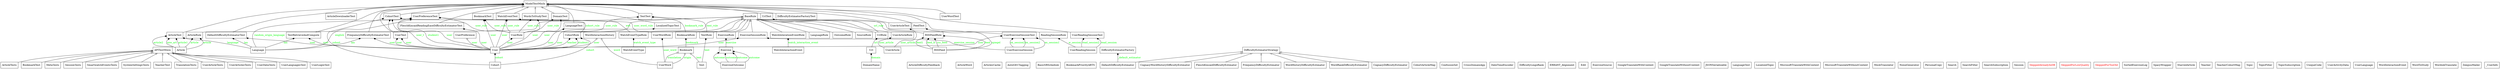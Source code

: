 digraph "classes" {
rankdir=BT
charset="utf-8"
"zeeguu.api.test.api_test_mixin.APITestMixin" [color="black", fontcolor="black", label=<APITestMixin>, shape="record", style="solid"];
"zeeguu.core.model.article.Article" [color="black", fontcolor="black", label=<Article>, shape="record", style="solid"];
"zeeguu.core.model.article_difficulty_feedback.ArticleDifficultyFeedback" [color="black", fontcolor="black", label=<ArticleDifficultyFeedback>, shape="record", style="solid"];
"zeeguu.core.test.test_lingorank_service.ArticleDownloaderTest" [color="black", fontcolor="black", label=<ArticleDownloaderTest>, shape="record", style="solid"];
"zeeguu.core.test.rules.article_rule.ArticleRule" [color="black", fontcolor="black", label=<ArticleRule>, shape="record", style="solid"];
"zeeguu.core.test.test_article.ArticleTest" [color="black", fontcolor="black", label=<ArticleTest>, shape="record", style="solid"];
"zeeguu.api.test.test_article.ArticleTests" [color="black", fontcolor="black", label=<ArticleTests>, shape="record", style="solid"];
"zeeguu.core.model.article_word.ArticleWord" [color="black", fontcolor="black", label=<ArticleWord>, shape="record", style="solid"];
"zeeguu.core.model.articles_cache.ArticlesCache" [color="black", fontcolor="black", label=<ArticlesCache>, shape="record", style="solid"];
"zeeguu.core.nlp_pipeline.automatic_gec_tagging.AutoGECTagging" [color="black", fontcolor="black", label=<AutoGECTagging>, shape="record", style="solid"];
"zeeguu.core.test.rules.base_rule.BaseRule" [color="black", fontcolor="black", label=<BaseRule>, shape="record", style="solid"];
"zeeguu.core.word_scheduling.basicSR.basicSR.BasicSRSchedule" [color="black", fontcolor="black", label=<BasicSRSchedule>, shape="record", style="solid"];
"zeeguu.core.model.bookmark.Bookmark" [color="black", fontcolor="black", label=<Bookmark>, shape="record", style="solid"];
"zeeguu.core.model.bookmark_priority_arts.BookmarkPriorityARTS" [color="black", fontcolor="black", label=<BookmarkPriorityARTS>, shape="record", style="solid"];
"zeeguu.core.test.rules.bookmark_rule.BookmarkRule" [color="black", fontcolor="black", label=<BookmarkRule>, shape="record", style="solid"];
"zeeguu.api.test.test_bookmark.BookmarkTest" [color="black", fontcolor="black", label=<BookmarkTest>, shape="record", style="solid"];
"zeeguu.core.test.test_bookmark.BookmarkTest" [color="black", fontcolor="black", label=<BookmarkTest>, shape="record", style="solid"];
"zeeguu.core.language.strategies.cognacy_difficulty_estimator.CognacyDifficultyEstimator" [color="black", fontcolor="black", label=<CognacyDifficultyEstimator>, shape="record", style="solid"];
"zeeguu.core.language.strategies.cognacy_wh_difficulty_estimator.CognacyWordHistoryDifficultyEstimator" [color="black", fontcolor="black", label=<CognacyWordHistoryDifficultyEstimator>, shape="record", style="solid"];
"zeeguu.core.model.cohort.Cohort" [color="black", fontcolor="black", label=<Cohort>, shape="record", style="solid"];
"zeeguu.core.model.cohort_article_map.CohortArticleMap" [color="black", fontcolor="black", label=<CohortArticleMap>, shape="record", style="solid"];
"zeeguu.core.test.rules.cohort_rule.CohortRule" [color="black", fontcolor="black", label=<CohortRule>, shape="record", style="solid"];
"zeeguu.core.test.test_cohort.CohortTest" [color="black", fontcolor="black", label=<CohortTest>, shape="record", style="solid"];
"zeeguu.core.nlp_pipeline.confusion_set.ConfusionSet" [color="black", fontcolor="black", label=<ConfusionSet>, shape="record", style="solid"];
"zeeguu.api.cross_domain_app.CrossDomainApp" [color="black", fontcolor="black", label=<CrossDomainApp>, shape="record", style="solid"];
"zeeguu.api.api.utils.json_result.DateTimeEncoder" [color="black", fontcolor="black", label=<DateTimeEncoder>, shape="record", style="solid"];
"zeeguu.core.language.strategies.default_difficulty_estimator.DefaultDifficultyEstimator" [color="black", fontcolor="black", label=<DefaultDifficultyEstimator>, shape="record", style="solid"];
"zeeguu.core.test.tests_difficulty_estimator_strategies.test_default_difficulty_estimator.DefaultDifficultyEstimatorTest" [color="black", fontcolor="black", label=<DefaultDifficultyEstimatorTest>, shape="record", style="solid"];
"zeeguu.core.language.difficulty_estimator_factory.DifficultyEstimatorFactory" [color="black", fontcolor="black", label=<DifficultyEstimatorFactory>, shape="record", style="solid"];
"zeeguu.core.test.test_difficulty_estimator_factory.DifficultyEstimatorFactoryTest" [color="black", fontcolor="black", label=<DifficultyEstimatorFactoryTest>, shape="record", style="solid"];
"zeeguu.core.language.difficulty_estimator_strategy.DifficultyEstimatorStrategy" [color="black", fontcolor="black", label=<DifficultyEstimatorStrategy>, shape="record", style="solid"];
"zeeguu.core.model.difficulty_lingo_rank.DifficultyLingoRank" [color="black", fontcolor="black", label=<DifficultyLingoRank>, shape="record", style="solid"];
"zeeguu.core.model.domain_name.DomainName" [color="black", fontcolor="black", label=<DomainName>, shape="record", style="solid"];
"zeeguu.core.test.test_domain.DomainTest" [color="black", fontcolor="black", label=<DomainTest>, shape="record", style="solid"];
"zeeguu.core.nlp_pipeline.alignment_errant.ERRANT_Alignment" [color="black", fontcolor="black", label=<ERRANT_Alignment>, shape="record", style="solid"];
"zeeguu.core.nlp_pipeline.edit_errant.Edit" [color="black", fontcolor="black", label=<Edit>, shape="record", style="solid"];
"zeeguu.core.model.exercise.Exercise" [color="black", fontcolor="black", label=<Exercise>, shape="record", style="solid"];
"zeeguu.core.model.exercise_outcome.ExerciseOutcome" [color="black", fontcolor="black", label=<ExerciseOutcome>, shape="record", style="solid"];
"zeeguu.core.test.rules.exercise_rule.ExerciseRule" [color="black", fontcolor="black", label=<ExerciseRule>, shape="record", style="solid"];
"zeeguu.core.test.rules.user_exercise_session_rule.ExerciseSessionRule" [color="black", fontcolor="black", label=<ExerciseSessionRule>, shape="record", style="solid"];
"zeeguu.core.model.exercise_source.ExerciseSource" [color="black", fontcolor="black", label=<ExerciseSource>, shape="record", style="solid"];
"zeeguu.core.test.test_feed.FeedTest" [color="black", fontcolor="black", label=<FeedTest>, shape="record", style="solid"];
"zeeguu.core.language.strategies.flesch_kincaid_difficulty_estimator.FleschKincaidDifficultyEstimator" [color="black", fontcolor="black", label=<FleschKincaidDifficultyEstimator>, shape="record", style="solid"];
"zeeguu.core.test.tests_difficulty_estimator_strategies.test_flesch_kincaid_difficulty_estimator.FleschKincaidReadingEaseDifficultyEstimatorTest" [color="black", fontcolor="black", label=<FleschKincaidReadingEaseDifficultyEstimatorTest>, shape="record", style="solid"];
"zeeguu.core.language.strategies.frequency_difficulty_estimator.FrequencyDifficultyEstimator" [color="black", fontcolor="black", label=<FrequencyDifficultyEstimator>, shape="record", style="solid"];
"zeeguu.core.test.tests_difficulty_estimator_strategies.test_frequency_difficulty_estimator.FrequencyDifficultyEstimatorTest" [color="black", fontcolor="black", label=<FrequencyDifficultyEstimatorTest>, shape="record", style="solid"];
"zeeguu.api.api.translator.GoogleTranslateWithContext" [color="black", fontcolor="black", label=<GoogleTranslateWithContext>, shape="record", style="solid"];
"zeeguu.api.api.translator.GoogleTranslateWithoutContext" [color="black", fontcolor="black", label=<GoogleTranslateWithoutContext>, shape="record", style="solid"];
"zeeguu.core.util.encoding.JSONSerializable" [color="black", fontcolor="black", label=<JSONSerializable>, shape="record", style="solid"];
"zeeguu.core.model.language.Language" [color="black", fontcolor="black", label=<Language>, shape="record", style="solid"];
"zeeguu.core.test.rules.language_rule.LanguageRule" [color="black", fontcolor="black", label=<LanguageRule>, shape="record", style="solid"];
"zeeguu.core.test.test_language.LanguageTest" [color="black", fontcolor="black", label=<LanguageTest>, shape="record", style="solid"];
"zeeguu.core.test.test_logging.LanguageTest" [color="black", fontcolor="black", label=<LanguageTest>, shape="record", style="solid"];
"zeeguu.core.model.localized_topic.LocalizedTopic" [color="black", fontcolor="black", label=<LocalizedTopic>, shape="record", style="solid"];
"zeeguu.core.test.test_localized_topic.LocalizedTopicTest" [color="black", fontcolor="black", label=<LocalizedTopicTest>, shape="record", style="solid"];
"zeeguu.api.test.test_architectural_conventions.MetaTests" [color="black", fontcolor="black", label=<MetaTests>, shape="record", style="solid"];
"zeeguu.api.api.translator.MicrosoftTranslateWithContext" [color="black", fontcolor="black", label=<MicrosoftTranslateWithContext>, shape="record", style="solid"];
"zeeguu.api.api.translator.MicrosoftTranslateWithoutContext" [color="black", fontcolor="black", label=<MicrosoftTranslateWithoutContext>, shape="record", style="solid"];
"zeeguu.api.test.mocks.mock_translator.MockTranslator" [color="black", fontcolor="black", label=<MockTranslator>, shape="record", style="solid"];
"zeeguu.core.test.model_test_mixin.ModelTestMixIn" [color="black", fontcolor="black", label=<ModelTestMixIn>, shape="record", style="solid"];
"zeeguu.core.nlp_pipeline.confusion_generator.NoiseGenerator" [color="black", fontcolor="black", label=<NoiseGenerator>, shape="record", style="solid"];
"zeeguu.core.test.rules.outcome_rule.OutcomeRule" [color="black", fontcolor="black", label=<OutcomeRule>, shape="record", style="solid"];
"zeeguu.core.model.personal_copy.PersonalCopy" [color="black", fontcolor="black", label=<PersonalCopy>, shape="record", style="solid"];
"zeeguu.core.model.feed.RSSFeed" [color="black", fontcolor="black", label=<RSSFeed>, shape="record", style="solid"];
"zeeguu.core.test.rules.rss_feed_rule.RSSFeedRule" [color="black", fontcolor="black", label=<RSSFeedRule>, shape="record", style="solid"];
"zeeguu.core.test.rules.user_reading_session_rule.ReadingSessionRule" [color="black", fontcolor="black", label=<ReadingSessionRule>, shape="record", style="solid"];
"zeeguu.core.model.search.Search" [color="black", fontcolor="black", label=<Search>, shape="record", style="solid"];
"zeeguu.core.model.search_filter.SearchFilter" [color="black", fontcolor="black", label=<SearchFilter>, shape="record", style="solid"];
"zeeguu.core.model.search_subscription.SearchSubscription" [color="black", fontcolor="black", label=<SearchSubscription>, shape="record", style="solid"];
"zeeguu.core.model.session.Session" [color="black", fontcolor="black", label=<Session>, shape="record", style="solid"];
"zeeguu.api.test.test_session.SessionTests" [color="black", fontcolor="black", label=<SessionTests>, shape="record", style="solid"];
"zeeguu.core.content_retriever.article_downloader.SkippedAlreadyInDB" [color="black", fontcolor="red", label=<SkippedAlreadyInDB>, shape="record", style="solid"];
"zeeguu.core.content_retriever.article_downloader.SkippedForLowQuality" [color="black", fontcolor="red", label=<SkippedForLowQuality>, shape="record", style="solid"];
"zeeguu.core.content_retriever.article_downloader.SkippedForTooOld" [color="black", fontcolor="red", label=<SkippedForTooOld>, shape="record", style="solid"];
"zeeguu.api.test.test_smartwatch_events.SmartwatchEventsTests" [color="black", fontcolor="black", label=<SmartwatchEventsTests>, shape="record", style="solid"];
"zeeguu.core.model.sorted_exercise_log.SortedExerciseLog" [color="black", fontcolor="black", label=<SortedExerciseLog>, shape="record", style="solid"];
"zeeguu.core.test.rules.source_rule.SourceRule" [color="black", fontcolor="black", label=<SourceRule>, shape="record", style="solid"];
"zeeguu.core.nlp_pipeline.spacy_wrapper.SpacyWrapper" [color="black", fontcolor="black", label=<SpacyWrapper>, shape="record", style="solid"];
"zeeguu.core.model.starred_article.StarredArticle" [color="black", fontcolor="black", label=<StarredArticle>, shape="record", style="solid"];
"zeeguu.api.test.test_system_settings.SystemSettingsTests" [color="black", fontcolor="black", label=<SystemSettingsTests>, shape="record", style="solid"];
"zeeguu.core.model.teacher.Teacher" [color="black", fontcolor="black", label=<Teacher>, shape="record", style="solid"];
"zeeguu.core.model.teacher_cohort_map.TeacherCohortMap" [color="black", fontcolor="black", label=<TeacherCohortMap>, shape="record", style="solid"];
"zeeguu.api.test.test_teacher_dashboard.TeacherTest" [color="black", fontcolor="black", label=<TeacherTest>, shape="record", style="solid"];
"zeeguu.core.test.test_retrieve_and_compute.TestRetrieveAndCompute" [color="black", fontcolor="black", label=<TestRetrieveAndCompute>, shape="record", style="solid"];
"zeeguu.core.model.text.Text" [color="black", fontcolor="black", label=<Text>, shape="record", style="solid"];
"zeeguu.core.test.rules.text_rule.TextRule" [color="black", fontcolor="black", label=<TextRule>, shape="record", style="solid"];
"zeeguu.core.test.test_text.TextTest" [color="black", fontcolor="black", label=<TextTest>, shape="record", style="solid"];
"zeeguu.core.model.topic.Topic" [color="black", fontcolor="black", label=<Topic>, shape="record", style="solid"];
"zeeguu.core.model.topic_filter.TopicFilter" [color="black", fontcolor="black", label=<TopicFilter>, shape="record", style="solid"];
"zeeguu.core.model.topic_subscription.TopicSubscription" [color="black", fontcolor="black", label=<TopicSubscription>, shape="record", style="solid"];
"zeeguu.api.test.test_translations.TranslationTests" [color="black", fontcolor="black", label=<TranslationTests>, shape="record", style="solid"];
"zeeguu.core.model.unique_code.UniqueCode" [color="black", fontcolor="black", label=<UniqueCode>, shape="record", style="solid"];
"zeeguu.core.model.url.Url" [color="black", fontcolor="black", label=<Url>, shape="record", style="solid"];
"zeeguu.core.test.rules.url_rule.UrlRule" [color="black", fontcolor="black", label=<UrlRule>, shape="record", style="solid"];
"zeeguu.core.test.test_url.UrlTest" [color="black", fontcolor="black", label=<UrlTest>, shape="record", style="solid"];
"zeeguu.core.model.user.User" [color="black", fontcolor="black", label=<User>, shape="record", style="solid"];
"zeeguu.core.model.user_activitiy_data.UserActivityData" [color="black", fontcolor="black", label=<UserActivityData>, shape="record", style="solid"];
"zeeguu.core.model.user_article.UserArticle" [color="black", fontcolor="black", label=<UserArticle>, shape="record", style="solid"];
"zeeguu.core.test.rules.user_article_rule.UserArticleRule" [color="black", fontcolor="black", label=<UserArticleRule>, shape="record", style="solid"];
"zeeguu.core.test.test_user_article.UserArticleTest" [color="black", fontcolor="black", label=<UserArticleTest>, shape="record", style="solid"];
"zeeguu.api.test.test_user_article.UserArticleTests" [color="black", fontcolor="black", label=<UserArticleTests>, shape="record", style="solid"];
"zeeguu.api.test.test_user_articles.UserArticlesTests" [color="black", fontcolor="black", label=<UserArticlesTests>, shape="record", style="solid"];
"zeeguu.api.test.test_user_data.UserDataTests" [color="black", fontcolor="black", label=<UserDataTests>, shape="record", style="solid"];
"zeeguu.core.model.user_exercise_session.UserExerciseSession" [color="black", fontcolor="black", label=<UserExerciseSession>, shape="record", style="solid"];
"zeeguu.core.test.test_exercise_session.UserExerciseSessionTest" [color="black", fontcolor="black", label=<UserExerciseSessionTest>, shape="record", style="solid"];
"zeeguu.core.model.user_language.UserLanguage" [color="black", fontcolor="black", label=<UserLanguage>, shape="record", style="solid"];
"zeeguu.api.test.test_user_languages.UserLanguagesTest" [color="black", fontcolor="black", label=<UserLanguagesTest>, shape="record", style="solid"];
"zeeguu.api.test.test_user_login.UserLoginTest" [color="black", fontcolor="black", label=<UserLoginTest>, shape="record", style="solid"];
"zeeguu.core.model.user_preference.UserPreference" [color="black", fontcolor="black", label=<UserPreference>, shape="record", style="solid"];
"zeeguu.core.test.test_user_preferences.UserPreferenceTest" [color="black", fontcolor="black", label=<UserPreferenceTest>, shape="record", style="solid"];
"zeeguu.core.model.user_reading_session.UserReadingSession" [color="black", fontcolor="black", label=<UserReadingSession>, shape="record", style="solid"];
"zeeguu.core.test.test_reading_session.UserReadingSessionTest" [color="black", fontcolor="black", label=<UserReadingSessionTest>, shape="record", style="solid"];
"zeeguu.core.test.rules.user_rule.UserRule" [color="black", fontcolor="black", label=<UserRule>, shape="record", style="solid"];
"zeeguu.core.test.test_user.UserTest" [color="black", fontcolor="black", label=<UserTest>, shape="record", style="solid"];
"zeeguu.core.model.user_word.UserWord" [color="black", fontcolor="black", label=<UserWord>, shape="record", style="solid"];
"zeeguu.core.test.rules.user_word_rule.UserWordRule" [color="black", fontcolor="black", label=<UserWordRule>, shape="record", style="solid"];
"zeeguu.core.test.test_user_word.UserWordTest" [color="black", fontcolor="black", label=<UserWordTest>, shape="record", style="solid"];
"zeeguu.core.test.test_watch_event.WatchEventTest" [color="black", fontcolor="black", label=<WatchEventTest>, shape="record", style="solid"];
"zeeguu.core.model.smartwatch.watch_event_type.WatchEventType" [color="black", fontcolor="black", label=<WatchEventType>, shape="record", style="solid"];
"zeeguu.core.test.rules.watch_event_type_rule.WatchEventTypeRule" [color="black", fontcolor="black", label=<WatchEventTypeRule>, shape="record", style="solid"];
"zeeguu.core.model.smartwatch.watch_interaction_event.WatchInteractionEvent" [color="black", fontcolor="black", label=<WatchInteractionEvent>, shape="record", style="solid"];
"zeeguu.core.test.rules.watch_interaction_event_rule.WatchInterationEventRule" [color="black", fontcolor="black", label=<WatchInterationEventRule>, shape="record", style="solid"];
"zeeguu.core.language.strategies.word_history_difficulty_estimator.WordHistoryDifficultyEstimator" [color="black", fontcolor="black", label=<WordHistoryDifficultyEstimator>, shape="record", style="solid"];
"zeeguu.core.model.word_knowledge.word_interaction_history.WordInteractionEvent" [color="black", fontcolor="black", label=<WordInteractionEvent>, shape="record", style="solid"];
"zeeguu.core.model.word_knowledge.word_interaction_history.WordInteractionHistory" [color="black", fontcolor="black", label=<WordInteractionHistory>, shape="record", style="solid"];
"zeeguu.core.language.strategies.word_rank_difficulty_estimator.WordRankDifficultyEstimator" [color="black", fontcolor="black", label=<WordRankDifficultyEstimator>, shape="record", style="solid"];
"zeeguu.core.model.word_to_study.WordToStudy" [color="black", fontcolor="black", label=<WordToStudy>, shape="record", style="solid"];
"zeeguu.api.api.translator.WordnikTranslate" [color="black", fontcolor="black", label=<WordnikTranslate>, shape="record", style="solid"];
"zeeguu.core.test.test_words_to_study.WordsToStudyTest" [color="black", fontcolor="black", label=<WordsToStudyTest>, shape="record", style="solid"];
"zeeguu.core.emailer.zeeguu_mailer.ZeeguuMailer" [color="black", fontcolor="black", label=<ZeeguuMailer>, shape="record", style="solid"];
"zeeguu.api.test.test_teacher_dashboard._UserInfo" [color="black", fontcolor="black", label=<_UserInfo>, shape="record", style="solid"];
"zeeguu.api.test.test_architectural_conventions.MetaTests" -> "zeeguu.api.test.api_test_mixin.APITestMixin" [arrowhead="empty", arrowtail="none"];
"zeeguu.api.test.test_article.ArticleTests" -> "zeeguu.api.test.api_test_mixin.APITestMixin" [arrowhead="empty", arrowtail="none"];
"zeeguu.api.test.test_bookmark.BookmarkTest" -> "zeeguu.api.test.api_test_mixin.APITestMixin" [arrowhead="empty", arrowtail="none"];
"zeeguu.api.test.test_session.SessionTests" -> "zeeguu.api.test.api_test_mixin.APITestMixin" [arrowhead="empty", arrowtail="none"];
"zeeguu.api.test.test_smartwatch_events.SmartwatchEventsTests" -> "zeeguu.api.test.api_test_mixin.APITestMixin" [arrowhead="empty", arrowtail="none"];
"zeeguu.api.test.test_system_settings.SystemSettingsTests" -> "zeeguu.api.test.api_test_mixin.APITestMixin" [arrowhead="empty", arrowtail="none"];
"zeeguu.api.test.test_teacher_dashboard.TeacherTest" -> "zeeguu.api.test.api_test_mixin.APITestMixin" [arrowhead="empty", arrowtail="none"];
"zeeguu.api.test.test_translations.TranslationTests" -> "zeeguu.api.test.api_test_mixin.APITestMixin" [arrowhead="empty", arrowtail="none"];
"zeeguu.api.test.test_user_article.UserArticleTests" -> "zeeguu.api.test.api_test_mixin.APITestMixin" [arrowhead="empty", arrowtail="none"];
"zeeguu.api.test.test_user_articles.UserArticlesTests" -> "zeeguu.api.test.api_test_mixin.APITestMixin" [arrowhead="empty", arrowtail="none"];
"zeeguu.api.test.test_user_data.UserDataTests" -> "zeeguu.api.test.api_test_mixin.APITestMixin" [arrowhead="empty", arrowtail="none"];
"zeeguu.api.test.test_user_languages.UserLanguagesTest" -> "zeeguu.api.test.api_test_mixin.APITestMixin" [arrowhead="empty", arrowtail="none"];
"zeeguu.api.test.test_user_login.UserLoginTest" -> "zeeguu.api.test.api_test_mixin.APITestMixin" [arrowhead="empty", arrowtail="none"];
"zeeguu.core.language.strategies.cognacy_difficulty_estimator.CognacyDifficultyEstimator" -> "zeeguu.core.language.difficulty_estimator_strategy.DifficultyEstimatorStrategy" [arrowhead="empty", arrowtail="none"];
"zeeguu.core.language.strategies.cognacy_wh_difficulty_estimator.CognacyWordHistoryDifficultyEstimator" -> "zeeguu.core.language.difficulty_estimator_strategy.DifficultyEstimatorStrategy" [arrowhead="empty", arrowtail="none"];
"zeeguu.core.language.strategies.default_difficulty_estimator.DefaultDifficultyEstimator" -> "zeeguu.core.language.difficulty_estimator_strategy.DifficultyEstimatorStrategy" [arrowhead="empty", arrowtail="none"];
"zeeguu.core.language.strategies.flesch_kincaid_difficulty_estimator.FleschKincaidDifficultyEstimator" -> "zeeguu.core.language.difficulty_estimator_strategy.DifficultyEstimatorStrategy" [arrowhead="empty", arrowtail="none"];
"zeeguu.core.language.strategies.frequency_difficulty_estimator.FrequencyDifficultyEstimator" -> "zeeguu.core.language.difficulty_estimator_strategy.DifficultyEstimatorStrategy" [arrowhead="empty", arrowtail="none"];
"zeeguu.core.language.strategies.word_history_difficulty_estimator.WordHistoryDifficultyEstimator" -> "zeeguu.core.language.difficulty_estimator_strategy.DifficultyEstimatorStrategy" [arrowhead="empty", arrowtail="none"];
"zeeguu.core.language.strategies.word_rank_difficulty_estimator.WordRankDifficultyEstimator" -> "zeeguu.core.language.difficulty_estimator_strategy.DifficultyEstimatorStrategy" [arrowhead="empty", arrowtail="none"];
"zeeguu.core.test.rules.article_rule.ArticleRule" -> "zeeguu.core.test.rules.base_rule.BaseRule" [arrowhead="empty", arrowtail="none"];
"zeeguu.core.test.rules.bookmark_rule.BookmarkRule" -> "zeeguu.core.test.rules.base_rule.BaseRule" [arrowhead="empty", arrowtail="none"];
"zeeguu.core.test.rules.cohort_rule.CohortRule" -> "zeeguu.core.test.rules.base_rule.BaseRule" [arrowhead="empty", arrowtail="none"];
"zeeguu.core.test.rules.exercise_rule.ExerciseRule" -> "zeeguu.core.test.rules.base_rule.BaseRule" [arrowhead="empty", arrowtail="none"];
"zeeguu.core.test.rules.language_rule.LanguageRule" -> "zeeguu.core.test.rules.base_rule.BaseRule" [arrowhead="empty", arrowtail="none"];
"zeeguu.core.test.rules.outcome_rule.OutcomeRule" -> "zeeguu.core.test.rules.base_rule.BaseRule" [arrowhead="empty", arrowtail="none"];
"zeeguu.core.test.rules.rss_feed_rule.RSSFeedRule" -> "zeeguu.core.test.rules.base_rule.BaseRule" [arrowhead="empty", arrowtail="none"];
"zeeguu.core.test.rules.source_rule.SourceRule" -> "zeeguu.core.test.rules.base_rule.BaseRule" [arrowhead="empty", arrowtail="none"];
"zeeguu.core.test.rules.text_rule.TextRule" -> "zeeguu.core.test.rules.base_rule.BaseRule" [arrowhead="empty", arrowtail="none"];
"zeeguu.core.test.rules.url_rule.UrlRule" -> "zeeguu.core.test.rules.base_rule.BaseRule" [arrowhead="empty", arrowtail="none"];
"zeeguu.core.test.rules.user_article_rule.UserArticleRule" -> "zeeguu.core.test.rules.base_rule.BaseRule" [arrowhead="empty", arrowtail="none"];
"zeeguu.core.test.rules.user_exercise_session_rule.ExerciseSessionRule" -> "zeeguu.core.test.rules.base_rule.BaseRule" [arrowhead="empty", arrowtail="none"];
"zeeguu.core.test.rules.user_reading_session_rule.ReadingSessionRule" -> "zeeguu.core.test.rules.base_rule.BaseRule" [arrowhead="empty", arrowtail="none"];
"zeeguu.core.test.rules.user_rule.UserRule" -> "zeeguu.core.test.rules.base_rule.BaseRule" [arrowhead="empty", arrowtail="none"];
"zeeguu.core.test.rules.user_word_rule.UserWordRule" -> "zeeguu.core.test.rules.base_rule.BaseRule" [arrowhead="empty", arrowtail="none"];
"zeeguu.core.test.rules.watch_event_type_rule.WatchEventTypeRule" -> "zeeguu.core.test.rules.base_rule.BaseRule" [arrowhead="empty", arrowtail="none"];
"zeeguu.core.test.rules.watch_interaction_event_rule.WatchInterationEventRule" -> "zeeguu.core.test.rules.base_rule.BaseRule" [arrowhead="empty", arrowtail="none"];
"zeeguu.core.test.test_article.ArticleTest" -> "zeeguu.core.test.model_test_mixin.ModelTestMixIn" [arrowhead="empty", arrowtail="none"];
"zeeguu.core.test.test_bookmark.BookmarkTest" -> "zeeguu.core.test.model_test_mixin.ModelTestMixIn" [arrowhead="empty", arrowtail="none"];
"zeeguu.core.test.test_cohort.CohortTest" -> "zeeguu.core.test.model_test_mixin.ModelTestMixIn" [arrowhead="empty", arrowtail="none"];
"zeeguu.core.test.test_difficulty_estimator_factory.DifficultyEstimatorFactoryTest" -> "zeeguu.core.test.model_test_mixin.ModelTestMixIn" [arrowhead="empty", arrowtail="none"];
"zeeguu.core.test.test_domain.DomainTest" -> "zeeguu.core.test.model_test_mixin.ModelTestMixIn" [arrowhead="empty", arrowtail="none"];
"zeeguu.core.test.test_exercise_session.UserExerciseSessionTest" -> "zeeguu.core.test.model_test_mixin.ModelTestMixIn" [arrowhead="empty", arrowtail="none"];
"zeeguu.core.test.test_feed.FeedTest" -> "zeeguu.core.test.model_test_mixin.ModelTestMixIn" [arrowhead="empty", arrowtail="none"];
"zeeguu.core.test.test_language.LanguageTest" -> "zeeguu.core.test.model_test_mixin.ModelTestMixIn" [arrowhead="empty", arrowtail="none"];
"zeeguu.core.test.test_lingorank_service.ArticleDownloaderTest" -> "zeeguu.core.test.model_test_mixin.ModelTestMixIn" [arrowhead="empty", arrowtail="none"];
"zeeguu.core.test.test_localized_topic.LocalizedTopicTest" -> "zeeguu.core.test.model_test_mixin.ModelTestMixIn" [arrowhead="empty", arrowtail="none"];
"zeeguu.core.test.test_reading_session.UserReadingSessionTest" -> "zeeguu.core.test.model_test_mixin.ModelTestMixIn" [arrowhead="empty", arrowtail="none"];
"zeeguu.core.test.test_retrieve_and_compute.TestRetrieveAndCompute" -> "zeeguu.core.test.model_test_mixin.ModelTestMixIn" [arrowhead="empty", arrowtail="none"];
"zeeguu.core.test.test_text.TextTest" -> "zeeguu.core.test.model_test_mixin.ModelTestMixIn" [arrowhead="empty", arrowtail="none"];
"zeeguu.core.test.test_url.UrlTest" -> "zeeguu.core.test.model_test_mixin.ModelTestMixIn" [arrowhead="empty", arrowtail="none"];
"zeeguu.core.test.test_user.UserTest" -> "zeeguu.core.test.model_test_mixin.ModelTestMixIn" [arrowhead="empty", arrowtail="none"];
"zeeguu.core.test.test_user_article.UserArticleTest" -> "zeeguu.core.test.model_test_mixin.ModelTestMixIn" [arrowhead="empty", arrowtail="none"];
"zeeguu.core.test.test_user_preferences.UserPreferenceTest" -> "zeeguu.core.test.model_test_mixin.ModelTestMixIn" [arrowhead="empty", arrowtail="none"];
"zeeguu.core.test.test_user_word.UserWordTest" -> "zeeguu.core.test.model_test_mixin.ModelTestMixIn" [arrowhead="empty", arrowtail="none"];
"zeeguu.core.test.test_watch_event.WatchEventTest" -> "zeeguu.core.test.model_test_mixin.ModelTestMixIn" [arrowhead="empty", arrowtail="none"];
"zeeguu.core.test.test_words_to_study.WordsToStudyTest" -> "zeeguu.core.test.model_test_mixin.ModelTestMixIn" [arrowhead="empty", arrowtail="none"];
"zeeguu.core.test.tests_difficulty_estimator_strategies.test_default_difficulty_estimator.DefaultDifficultyEstimatorTest" -> "zeeguu.core.test.model_test_mixin.ModelTestMixIn" [arrowhead="empty", arrowtail="none"];
"zeeguu.core.test.tests_difficulty_estimator_strategies.test_flesch_kincaid_difficulty_estimator.FleschKincaidReadingEaseDifficultyEstimatorTest" -> "zeeguu.core.test.model_test_mixin.ModelTestMixIn" [arrowhead="empty", arrowtail="none"];
"zeeguu.core.test.tests_difficulty_estimator_strategies.test_frequency_difficulty_estimator.FrequencyDifficultyEstimatorTest" -> "zeeguu.core.test.model_test_mixin.ModelTestMixIn" [arrowhead="empty", arrowtail="none"];
"zeeguu.core.language.strategies.default_difficulty_estimator.DefaultDifficultyEstimator" -> "zeeguu.core.language.difficulty_estimator_factory.DifficultyEstimatorFactory" [arrowhead="diamond", arrowtail="none", fontcolor="green", label="_default_estimator", style="solid"];
"zeeguu.core.model.article.Article" -> "zeeguu.core.test.rules.article_rule.ArticleRule" [arrowhead="diamond", arrowtail="none", fontcolor="green", label="article", style="solid"];
"zeeguu.core.model.article.Article" -> "zeeguu.core.test.rules.article_rule.ArticleRule" [arrowhead="diamond", arrowtail="none", fontcolor="green", label="article", style="solid"];
"zeeguu.core.model.article.Article" -> "zeeguu.core.test.test_article.ArticleTest" [arrowhead="diamond", arrowtail="none", fontcolor="green", label="article1", style="solid"];
"zeeguu.core.model.article.Article" -> "zeeguu.core.test.test_article.ArticleTest" [arrowhead="diamond", arrowtail="none", fontcolor="green", label="article2", style="solid"];
"zeeguu.core.model.article.Article" -> "zeeguu.core.test.test_article.ArticleTest" [arrowhead="diamond", arrowtail="none", fontcolor="green", label="new_art", style="solid"];
"zeeguu.core.model.bookmark.Bookmark" -> "zeeguu.core.test.rules.bookmark_rule.BookmarkRule" [arrowhead="diamond", arrowtail="none", fontcolor="green", label="bookmark", style="solid"];
"zeeguu.core.model.cohort.Cohort" -> "zeeguu.core.model.user.User" [arrowhead="diamond", arrowtail="none", fontcolor="green", label="cohort", style="solid"];
"zeeguu.core.model.cohort.Cohort" -> "zeeguu.core.test.rules.cohort_rule.CohortRule" [arrowhead="diamond", arrowtail="none", fontcolor="green", label="cohort", style="solid"];
"zeeguu.core.model.cohort.Cohort" -> "zeeguu.core.test.test_cohort.CohortTest" [arrowhead="diamond", arrowtail="none", fontcolor="green", label="cohort", style="solid"];
"zeeguu.core.model.domain_name.DomainName" -> "zeeguu.core.model.url.Url" [arrowhead="diamond", arrowtail="none", fontcolor="green", label="domain", style="solid"];
"zeeguu.core.model.exercise.Exercise" -> "zeeguu.core.test.rules.exercise_rule.ExerciseRule" [arrowhead="diamond", arrowtail="none", fontcolor="green", label="exercise", style="solid"];
"zeeguu.core.model.exercise_outcome.ExerciseOutcome" -> "zeeguu.core.model.exercise.Exercise" [arrowhead="diamond", arrowtail="none", fontcolor="green", label="outcome", style="solid"];
"zeeguu.core.model.exercise_outcome.ExerciseOutcome" -> "zeeguu.core.model.exercise.Exercise" [arrowhead="diamond", arrowtail="none", fontcolor="green", label="outcome", style="solid"];
"zeeguu.core.model.exercise_outcome.ExerciseOutcome" -> "zeeguu.core.model.exercise.Exercise" [arrowhead="diamond", arrowtail="none", fontcolor="green", label="outcome", style="solid"];
"zeeguu.core.model.exercise_outcome.ExerciseOutcome" -> "zeeguu.core.model.exercise.Exercise" [arrowhead="diamond", arrowtail="none", fontcolor="green", label="outcome", style="solid"];
"zeeguu.core.model.feed.RSSFeed" -> "zeeguu.core.test.rules.rss_feed_rule.RSSFeedRule" [arrowhead="diamond", arrowtail="none", fontcolor="green", label="rss_feed", style="solid"];
"zeeguu.core.model.feed.RSSFeed" -> "zeeguu.core.test.rules.rss_feed_rule.RSSFeedRule" [arrowhead="diamond", arrowtail="none", fontcolor="green", label="feed", style="solid"];
"zeeguu.core.model.feed.RSSFeed" -> "zeeguu.core.test.rules.rss_feed_rule.RSSFeedRule" [arrowhead="diamond", arrowtail="none", fontcolor="green", label="feed1", style="solid"];
"zeeguu.core.model.feed.RSSFeed" -> "zeeguu.core.test.rules.rss_feed_rule.RSSFeedRule" [arrowhead="diamond", arrowtail="none", fontcolor="green", label="feed_fr", style="solid"];
"zeeguu.core.model.feed.RSSFeed" -> "zeeguu.core.test.test_feed.FeedTest" [arrowhead="diamond", arrowtail="none", fontcolor="green", label="spiegel", style="solid"];
"zeeguu.core.model.language.Language" -> "zeeguu.core.test.test_article.ArticleTest" [arrowhead="diamond", arrowtail="none", fontcolor="green", label="language", style="solid"];
"zeeguu.core.model.language.Language" -> "zeeguu.core.test.test_retrieve_and_compute.TestRetrieveAndCompute" [arrowhead="diamond", arrowtail="none", fontcolor="green", label="lan", style="solid"];
"zeeguu.core.model.language.Language" -> "zeeguu.core.test.test_user_preferences.UserPreferenceTest" [arrowhead="diamond", arrowtail="none", fontcolor="green", label="random_origin_language", style="solid"];
"zeeguu.core.model.language.Language" -> "zeeguu.core.test.test_user_preferences.UserPreferenceTest" [arrowhead="diamond", arrowtail="none", fontcolor="green", label="english", style="solid"];
"zeeguu.core.model.language.Language" -> "zeeguu.core.test.tests_difficulty_estimator_strategies.test_default_difficulty_estimator.DefaultDifficultyEstimatorTest" [arrowhead="diamond", arrowtail="none", fontcolor="green", label="lan", style="solid"];
"zeeguu.core.model.language.Language" -> "zeeguu.core.test.tests_difficulty_estimator_strategies.test_frequency_difficulty_estimator.FrequencyDifficultyEstimatorTest" [arrowhead="diamond", arrowtail="none", fontcolor="green", label="lan", style="solid"];
"zeeguu.core.model.smartwatch.watch_event_type.WatchEventType" -> "zeeguu.core.test.rules.watch_event_type_rule.WatchEventTypeRule" [arrowhead="diamond", arrowtail="none", fontcolor="green", label="watch_event_type", style="solid"];
"zeeguu.core.model.smartwatch.watch_interaction_event.WatchInteractionEvent" -> "zeeguu.core.test.rules.watch_interaction_event_rule.WatchInterationEventRule" [arrowhead="diamond", arrowtail="none", fontcolor="green", label="watch_interaction_event", style="solid"];
"zeeguu.core.model.text.Text" -> "zeeguu.core.test.rules.text_rule.TextRule" [arrowhead="diamond", arrowtail="none", fontcolor="green", label="text", style="solid"];
"zeeguu.core.model.url.Url" -> "zeeguu.core.test.rules.url_rule.UrlRule" [arrowhead="diamond", arrowtail="none", fontcolor="green", label="url", style="solid"];
"zeeguu.core.model.user.User" -> "zeeguu.core.test.rules.cohort_rule.CohortRule" [arrowhead="diamond", arrowtail="none", fontcolor="green", label="teacher", style="solid"];
"zeeguu.core.model.user.User" -> "zeeguu.core.test.rules.cohort_rule.CohortRule" [arrowhead="diamond", arrowtail="none", fontcolor="green", label="student1", style="solid"];
"zeeguu.core.model.user.User" -> "zeeguu.core.test.rules.user_exercise_session_rule.ExerciseSessionRule" [arrowhead="diamond", arrowtail="none", fontcolor="green", label="user", style="solid"];
"zeeguu.core.model.user.User" -> "zeeguu.core.test.rules.user_rule.UserRule" [arrowhead="diamond", arrowtail="none", fontcolor="green", label="user", style="solid"];
"zeeguu.core.model.user.User" -> "zeeguu.core.test.test_bookmark.BookmarkTest" [arrowhead="diamond", arrowtail="none", fontcolor="green", label="user", style="solid"];
"zeeguu.core.model.user.User" -> "zeeguu.core.test.test_cohort.CohortTest" [arrowhead="diamond", arrowtail="none", fontcolor="green", label="user_t", style="solid"];
"zeeguu.core.model.user.User" -> "zeeguu.core.test.test_cohort.CohortTest" [arrowhead="diamond", arrowtail="none", fontcolor="green", label="student1", style="solid"];
"zeeguu.core.model.user.User" -> "zeeguu.core.test.test_domain.DomainTest" [arrowhead="diamond", arrowtail="none", fontcolor="green", label="user", style="solid"];
"zeeguu.core.model.user.User" -> "zeeguu.core.test.test_exercise_session.UserExerciseSessionTest" [arrowhead="diamond", arrowtail="none", fontcolor="green", label="user", style="solid"];
"zeeguu.core.model.user.User" -> "zeeguu.core.test.test_language.LanguageTest" [arrowhead="diamond", arrowtail="none", fontcolor="green", label="user", style="solid"];
"zeeguu.core.model.user.User" -> "zeeguu.core.test.test_localized_topic.LocalizedTopicTest" [arrowhead="diamond", arrowtail="none", fontcolor="green", label="user", style="solid"];
"zeeguu.core.model.user.User" -> "zeeguu.core.test.test_retrieve_and_compute.TestRetrieveAndCompute" [arrowhead="diamond", arrowtail="none", fontcolor="green", label="user", style="solid"];
"zeeguu.core.model.user.User" -> "zeeguu.core.test.test_user.UserTest" [arrowhead="diamond", arrowtail="none", fontcolor="green", label="user", style="solid"];
"zeeguu.core.model.user.User" -> "zeeguu.core.test.test_user.UserTest" [arrowhead="diamond", arrowtail="none", fontcolor="green", label="user", style="solid"];
"zeeguu.core.model.user.User" -> "zeeguu.core.test.test_user_preferences.UserPreferenceTest" [arrowhead="diamond", arrowtail="none", fontcolor="green", label="user", style="solid"];
"zeeguu.core.model.user.User" -> "zeeguu.core.test.test_watch_event.WatchEventTest" [arrowhead="diamond", arrowtail="none", fontcolor="green", label="user", style="solid"];
"zeeguu.core.model.user.User" -> "zeeguu.core.test.test_words_to_study.WordsToStudyTest" [arrowhead="diamond", arrowtail="none", fontcolor="green", label="user", style="solid"];
"zeeguu.core.model.user.User" -> "zeeguu.core.test.tests_difficulty_estimator_strategies.test_default_difficulty_estimator.DefaultDifficultyEstimatorTest" [arrowhead="diamond", arrowtail="none", fontcolor="green", label="user", style="solid"];
"zeeguu.core.model.user.User" -> "zeeguu.core.test.tests_difficulty_estimator_strategies.test_flesch_kincaid_difficulty_estimator.FleschKincaidReadingEaseDifficultyEstimatorTest" [arrowhead="diamond", arrowtail="none", fontcolor="green", label="user", style="solid"];
"zeeguu.core.model.user.User" -> "zeeguu.core.test.tests_difficulty_estimator_strategies.test_frequency_difficulty_estimator.FrequencyDifficultyEstimatorTest" [arrowhead="diamond", arrowtail="none", fontcolor="green", label="user", style="solid"];
"zeeguu.core.model.user_article.UserArticle" -> "zeeguu.core.test.rules.user_article_rule.UserArticleRule" [arrowhead="diamond", arrowtail="none", fontcolor="green", label="user_article", style="solid"];
"zeeguu.core.model.user_article.UserArticle" -> "zeeguu.core.test.test_user_article.UserArticleTest" [arrowhead="diamond", arrowtail="none", fontcolor="green", label="user_article", style="solid"];
"zeeguu.core.model.user_exercise_session.UserExerciseSession" -> "zeeguu.core.test.rules.user_exercise_session_rule.ExerciseSessionRule" [arrowhead="diamond", arrowtail="none", fontcolor="green", label="exercise_session", style="solid"];
"zeeguu.core.model.user_exercise_session.UserExerciseSession" -> "zeeguu.core.test.test_exercise_session.UserExerciseSessionTest" [arrowhead="diamond", arrowtail="none", fontcolor="green", label="ex_session1", style="solid"];
"zeeguu.core.model.user_exercise_session.UserExerciseSession" -> "zeeguu.core.test.test_exercise_session.UserExerciseSessionTest" [arrowhead="diamond", arrowtail="none", fontcolor="green", label="ex_session2", style="solid"];
"zeeguu.core.model.user_exercise_session.UserExerciseSession" -> "zeeguu.core.test.test_exercise_session.UserExerciseSessionTest" [arrowhead="diamond", arrowtail="none", fontcolor="green", label="ex_session2", style="solid"];
"zeeguu.core.model.user_reading_session.UserReadingSession" -> "zeeguu.core.test.rules.user_reading_session_rule.ReadingSessionRule" [arrowhead="diamond", arrowtail="none", fontcolor="green", label="w_session", style="solid"];
"zeeguu.core.model.user_reading_session.UserReadingSession" -> "zeeguu.core.test.test_reading_session.UserReadingSessionTest" [arrowhead="diamond", arrowtail="none", fontcolor="green", label="read_session", style="solid"];
"zeeguu.core.model.user_reading_session.UserReadingSession" -> "zeeguu.core.test.test_reading_session.UserReadingSessionTest" [arrowhead="diamond", arrowtail="none", fontcolor="green", label="read_session2", style="solid"];
"zeeguu.core.model.user_word.UserWord" -> "zeeguu.core.test.rules.user_word_rule.UserWordRule" [arrowhead="diamond", arrowtail="none", fontcolor="green", label="user_word", style="solid"];
"zeeguu.core.test.rules.bookmark_rule.BookmarkRule" -> "zeeguu.core.test.test_text.TextTest" [arrowhead="diamond", arrowtail="none", fontcolor="green", label="bookmark_rule", style="solid"];
"zeeguu.core.test.rules.cohort_rule.CohortRule" -> "zeeguu.core.test.test_cohort.CohortTest" [arrowhead="diamond", arrowtail="none", fontcolor="green", label="cohort_rule", style="solid"];
"zeeguu.core.test.rules.text_rule.TextRule" -> "zeeguu.core.test.test_text.TextTest" [arrowhead="diamond", arrowtail="none", fontcolor="green", label="text_rule", style="solid"];
"zeeguu.core.test.rules.url_rule.UrlRule" -> "zeeguu.core.test.test_url.UrlTest" [arrowhead="diamond", arrowtail="none", fontcolor="green", label="url_rule", style="solid"];
"zeeguu.core.test.rules.user_rule.UserRule" -> "zeeguu.core.test.test_bookmark.BookmarkTest" [arrowhead="diamond", arrowtail="none", fontcolor="green", label="user_rule", style="solid"];
"zeeguu.core.test.rules.user_rule.UserRule" -> "zeeguu.core.test.test_domain.DomainTest" [arrowhead="diamond", arrowtail="none", fontcolor="green", label="user_rule", style="solid"];
"zeeguu.core.test.rules.user_rule.UserRule" -> "zeeguu.core.test.test_text.TextTest" [arrowhead="diamond", arrowtail="none", fontcolor="green", label="user_rule", style="solid"];
"zeeguu.core.test.rules.user_rule.UserRule" -> "zeeguu.core.test.test_user_preferences.UserPreferenceTest" [arrowhead="diamond", arrowtail="none", fontcolor="green", label="user_rule", style="solid"];
"zeeguu.core.test.rules.user_rule.UserRule" -> "zeeguu.core.test.test_watch_event.WatchEventTest" [arrowhead="diamond", arrowtail="none", fontcolor="green", label="user_rule", style="solid"];
"zeeguu.core.test.rules.user_rule.UserRule" -> "zeeguu.core.test.test_words_to_study.WordsToStudyTest" [arrowhead="diamond", arrowtail="none", fontcolor="green", label="user_rule", style="solid"];
"zeeguu.core.test.rules.user_word_rule.UserWordRule" -> "zeeguu.core.test.test_user_preferences.UserPreferenceTest" [arrowhead="diamond", arrowtail="none", fontcolor="green", label="user_word_rule", style="solid"];
"zeeguu.core.test.rules.watch_event_type_rule.WatchEventTypeRule" -> "zeeguu.core.test.test_watch_event.WatchEventTest" [arrowhead="diamond", arrowtail="none", fontcolor="green", label="wet", style="solid"];
"zeeguu.core.model.text.Text" -> "zeeguu.core.model.bookmark.Bookmark" [arrowhead="odiamond", arrowtail="none", fontcolor="green", label="text", style="solid"];
"zeeguu.core.model.user.User" -> "zeeguu.core.model.user_preference.UserPreference" [arrowhead="odiamond", arrowtail="none", fontcolor="green", label="user", style="solid"];
"zeeguu.core.model.user.User" -> "zeeguu.core.model.word_knowledge.word_interaction_history.WordInteractionHistory" [arrowhead="odiamond", arrowtail="none", fontcolor="green", label="user", style="solid"];
"zeeguu.core.model.user_word.UserWord" -> "zeeguu.core.model.bookmark.Bookmark" [arrowhead="odiamond", arrowtail="none", fontcolor="green", label="origin", style="solid"];
"zeeguu.core.model.user_word.UserWord" -> "zeeguu.core.model.bookmark.Bookmark" [arrowhead="odiamond", arrowtail="none", fontcolor="green", label="translation", style="solid"];
"zeeguu.core.model.user_word.UserWord" -> "zeeguu.core.model.word_knowledge.word_interaction_history.WordInteractionHistory" [arrowhead="odiamond", arrowtail="none", fontcolor="green", label="word", style="solid"];
}
